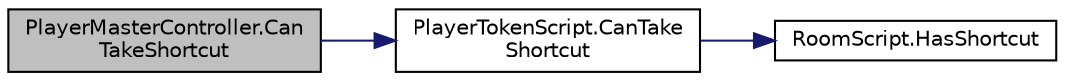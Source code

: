 digraph "PlayerMasterController.CanTakeShortcut"
{
 // LATEX_PDF_SIZE
  edge [fontname="Helvetica",fontsize="10",labelfontname="Helvetica",labelfontsize="10"];
  node [fontname="Helvetica",fontsize="10",shape=record];
  rankdir="LR";
  Node1 [label="PlayerMasterController.Can\lTakeShortcut",height=0.2,width=0.4,color="black", fillcolor="grey75", style="filled", fontcolor="black",tooltip="check if the player can take a short cut"];
  Node1 -> Node2 [color="midnightblue",fontsize="10",style="solid",fontname="Helvetica"];
  Node2 [label="PlayerTokenScript.CanTake\lShortcut",height=0.2,width=0.4,color="black", fillcolor="white", style="filled",URL="$class_player_token_script.html#a15c0d40c8748ae3e8f51b12082cf2431",tooltip=" "];
  Node2 -> Node3 [color="midnightblue",fontsize="10",style="solid",fontname="Helvetica"];
  Node3 [label="RoomScript.HasShortcut",height=0.2,width=0.4,color="black", fillcolor="white", style="filled",URL="$class_room_script.html#ae66d7fcde6ab8dcbb746309fd6550ae5",tooltip=" "];
}
